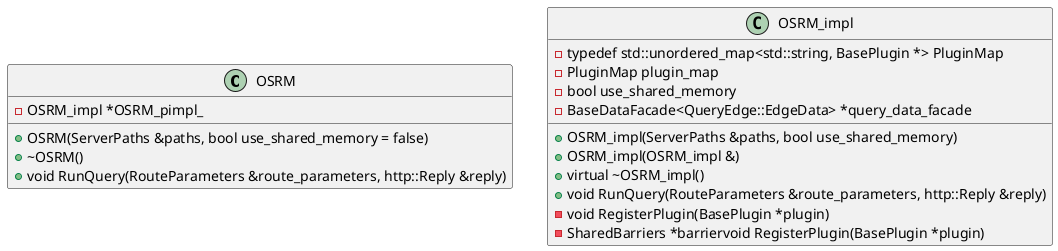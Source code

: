 @startuml

    ' OSRM.h

    class OSRM {
        -OSRM_impl *OSRM_pimpl_
        +OSRM(ServerPaths &paths, bool use_shared_memory = false)
        +~OSRM()
        +void RunQuery(RouteParameters &route_parameters, http::Reply &reply)
    }

    'OSRM_impl.cpp .h

    class OSRM_impl {
        -typedef std::unordered_map<std::string, BasePlugin *> PluginMap
        +OSRM_impl(ServerPaths &paths, bool use_shared_memory)
        +OSRM_impl(OSRM_impl &)
        +virtual ~OSRM_impl()
        +void RunQuery(RouteParameters &route_parameters, http::Reply &reply)
        -void RegisterPlugin(BasePlugin *plugin)
        -PluginMap plugin_map
        -bool use_shared_memory
        -SharedBarriers *barriervoid RegisterPlugin(BasePlugin *plugin)
        -BaseDataFacade<QueryEdge::EdgeData> *query_data_facade
    }


@enduml